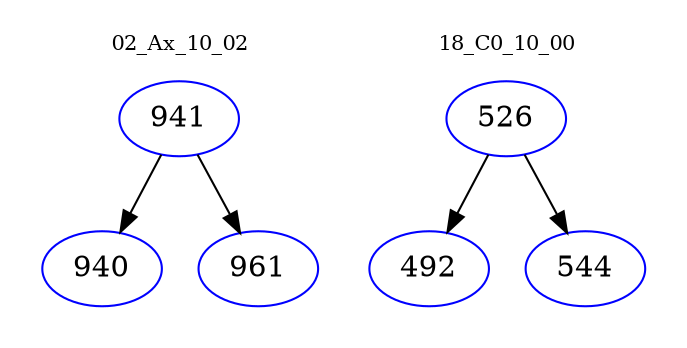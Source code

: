 digraph{
subgraph cluster_0 {
color = white
label = "02_Ax_10_02";
fontsize=10;
T0_941 [label="941", color="blue"]
T0_941 -> T0_940 [color="black"]
T0_940 [label="940", color="blue"]
T0_941 -> T0_961 [color="black"]
T0_961 [label="961", color="blue"]
}
subgraph cluster_1 {
color = white
label = "18_C0_10_00";
fontsize=10;
T1_526 [label="526", color="blue"]
T1_526 -> T1_492 [color="black"]
T1_492 [label="492", color="blue"]
T1_526 -> T1_544 [color="black"]
T1_544 [label="544", color="blue"]
}
}
